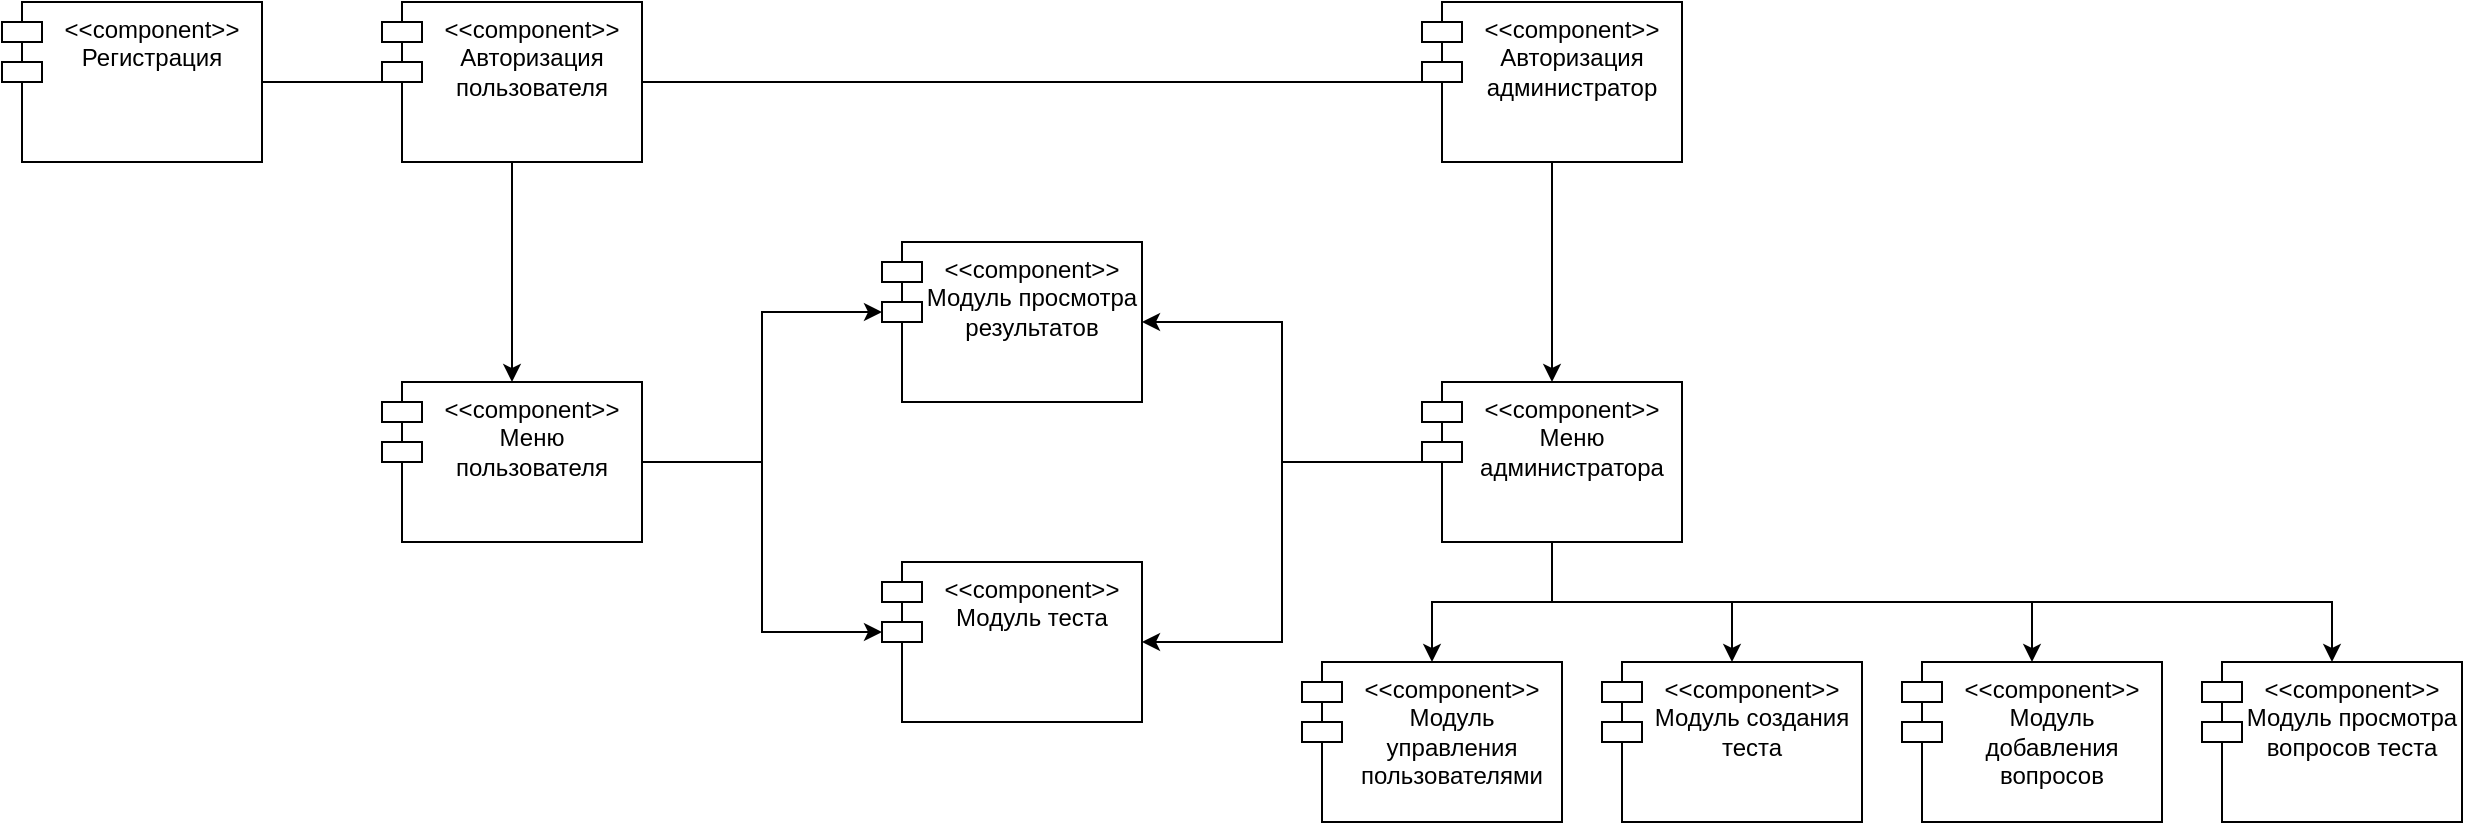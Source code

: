 <mxfile version="27.0.5">
  <diagram name="Страница — 1" id="raytGPQWB1sMbpxo9JsJ">
    <mxGraphModel dx="727" dy="894" grid="1" gridSize="10" guides="1" tooltips="1" connect="1" arrows="1" fold="1" page="1" pageScale="1" pageWidth="827" pageHeight="1169" math="0" shadow="0">
      <root>
        <mxCell id="0" />
        <mxCell id="1" parent="0" />
        <mxCell id="d-wHWU-lPd4PVJSTKTPC-24" style="edgeStyle=orthogonalEdgeStyle;rounded=0;orthogonalLoop=1;jettySize=auto;html=1;entryX=1;entryY=0.5;entryDx=0;entryDy=0;endArrow=none;startFill=0;" parent="1" source="gHUTr6KLnwbmnB4W2IIv-2" target="gHUTr6KLnwbmnB4W2IIv-3" edge="1">
          <mxGeometry relative="1" as="geometry" />
        </mxCell>
        <mxCell id="d-wHWU-lPd4PVJSTKTPC-25" style="edgeStyle=orthogonalEdgeStyle;rounded=0;orthogonalLoop=1;jettySize=auto;html=1;entryX=0.5;entryY=0;entryDx=0;entryDy=0;" parent="1" source="gHUTr6KLnwbmnB4W2IIv-2" target="gHUTr6KLnwbmnB4W2IIv-5" edge="1">
          <mxGeometry relative="1" as="geometry" />
        </mxCell>
        <mxCell id="ND67p0wvAoAOrSauSeuI-2" style="edgeStyle=orthogonalEdgeStyle;rounded=0;orthogonalLoop=1;jettySize=auto;html=1;endArrow=none;startFill=0;" edge="1" parent="1" source="gHUTr6KLnwbmnB4W2IIv-2" target="gHUTr6KLnwbmnB4W2IIv-4">
          <mxGeometry relative="1" as="geometry" />
        </mxCell>
        <mxCell id="gHUTr6KLnwbmnB4W2IIv-2" value="&amp;lt;&amp;lt;component&amp;gt;&amp;gt;&lt;div&gt;Авторизация&lt;/div&gt;&lt;div&gt;пользователя&lt;/div&gt;" style="shape=module;align=left;spacingLeft=20;align=center;verticalAlign=top;whiteSpace=wrap;html=1;" parent="1" vertex="1">
          <mxGeometry x="1220" y="150" width="130" height="80" as="geometry" />
        </mxCell>
        <mxCell id="gHUTr6KLnwbmnB4W2IIv-3" value="&amp;lt;&amp;lt;component&amp;gt;&amp;gt;&lt;div&gt;Регистрация&lt;/div&gt;" style="shape=module;align=left;spacingLeft=20;align=center;verticalAlign=top;whiteSpace=wrap;html=1;" parent="1" vertex="1">
          <mxGeometry x="1030" y="150" width="130" height="80" as="geometry" />
        </mxCell>
        <mxCell id="d-wHWU-lPd4PVJSTKTPC-26" style="edgeStyle=orthogonalEdgeStyle;rounded=0;orthogonalLoop=1;jettySize=auto;html=1;entryX=0.5;entryY=0;entryDx=0;entryDy=0;" parent="1" source="gHUTr6KLnwbmnB4W2IIv-4" target="gHUTr6KLnwbmnB4W2IIv-8" edge="1">
          <mxGeometry relative="1" as="geometry" />
        </mxCell>
        <mxCell id="gHUTr6KLnwbmnB4W2IIv-4" value="&amp;lt;&amp;lt;component&amp;gt;&amp;gt;&lt;div&gt;Авторизация администратор&lt;/div&gt;" style="shape=module;align=left;spacingLeft=20;align=center;verticalAlign=top;whiteSpace=wrap;html=1;" parent="1" vertex="1">
          <mxGeometry x="1740" y="150" width="130" height="80" as="geometry" />
        </mxCell>
        <mxCell id="gHUTr6KLnwbmnB4W2IIv-5" value="&amp;lt;&amp;lt;component&amp;gt;&amp;gt;&lt;div&gt;Меню пользователя&lt;/div&gt;" style="shape=module;align=left;spacingLeft=20;align=center;verticalAlign=top;whiteSpace=wrap;html=1;" parent="1" vertex="1">
          <mxGeometry x="1220" y="340" width="130" height="80" as="geometry" />
        </mxCell>
        <mxCell id="gHUTr6KLnwbmnB4W2IIv-6" value="&amp;lt;&amp;lt;component&amp;gt;&amp;gt;&lt;div&gt;Модуль теста&lt;/div&gt;" style="shape=module;align=left;spacingLeft=20;align=center;verticalAlign=top;whiteSpace=wrap;html=1;" parent="1" vertex="1">
          <mxGeometry x="1470" y="430" width="130" height="80" as="geometry" />
        </mxCell>
        <mxCell id="gHUTr6KLnwbmnB4W2IIv-7" value="&amp;lt;&amp;lt;component&amp;gt;&amp;gt;&lt;div&gt;Модуль управления пользователями&lt;/div&gt;" style="shape=module;align=left;spacingLeft=20;align=center;verticalAlign=top;whiteSpace=wrap;html=1;" parent="1" vertex="1">
          <mxGeometry x="1680" y="480" width="130" height="80" as="geometry" />
        </mxCell>
        <mxCell id="d-wHWU-lPd4PVJSTKTPC-10" style="edgeStyle=orthogonalEdgeStyle;rounded=0;orthogonalLoop=1;jettySize=auto;html=1;entryX=0.5;entryY=0;entryDx=0;entryDy=0;" parent="1" source="gHUTr6KLnwbmnB4W2IIv-8" target="gHUTr6KLnwbmnB4W2IIv-7" edge="1">
          <mxGeometry relative="1" as="geometry" />
        </mxCell>
        <mxCell id="d-wHWU-lPd4PVJSTKTPC-11" style="edgeStyle=orthogonalEdgeStyle;rounded=0;orthogonalLoop=1;jettySize=auto;html=1;exitX=0.5;exitY=1;exitDx=0;exitDy=0;entryX=0.5;entryY=0;entryDx=0;entryDy=0;" parent="1" source="gHUTr6KLnwbmnB4W2IIv-8" target="gHUTr6KLnwbmnB4W2IIv-9" edge="1">
          <mxGeometry relative="1" as="geometry" />
        </mxCell>
        <mxCell id="d-wHWU-lPd4PVJSTKTPC-12" style="edgeStyle=orthogonalEdgeStyle;rounded=0;orthogonalLoop=1;jettySize=auto;html=1;exitX=0.5;exitY=1;exitDx=0;exitDy=0;entryX=0.5;entryY=0;entryDx=0;entryDy=0;" parent="1" source="gHUTr6KLnwbmnB4W2IIv-8" target="gHUTr6KLnwbmnB4W2IIv-10" edge="1">
          <mxGeometry relative="1" as="geometry" />
        </mxCell>
        <mxCell id="d-wHWU-lPd4PVJSTKTPC-13" style="edgeStyle=orthogonalEdgeStyle;rounded=0;orthogonalLoop=1;jettySize=auto;html=1;exitX=0.5;exitY=1;exitDx=0;exitDy=0;entryX=0.5;entryY=0;entryDx=0;entryDy=0;" parent="1" source="gHUTr6KLnwbmnB4W2IIv-8" target="gHUTr6KLnwbmnB4W2IIv-11" edge="1">
          <mxGeometry relative="1" as="geometry" />
        </mxCell>
        <mxCell id="d-wHWU-lPd4PVJSTKTPC-20" style="edgeStyle=orthogonalEdgeStyle;rounded=0;orthogonalLoop=1;jettySize=auto;html=1;entryX=1;entryY=0.5;entryDx=0;entryDy=0;" parent="1" source="gHUTr6KLnwbmnB4W2IIv-8" target="gHUTr6KLnwbmnB4W2IIv-6" edge="1">
          <mxGeometry relative="1" as="geometry" />
        </mxCell>
        <mxCell id="d-wHWU-lPd4PVJSTKTPC-21" style="edgeStyle=orthogonalEdgeStyle;rounded=0;orthogonalLoop=1;jettySize=auto;html=1;entryX=1;entryY=0.5;entryDx=0;entryDy=0;" parent="1" source="gHUTr6KLnwbmnB4W2IIv-8" target="gHUTr6KLnwbmnB4W2IIv-12" edge="1">
          <mxGeometry relative="1" as="geometry" />
        </mxCell>
        <mxCell id="gHUTr6KLnwbmnB4W2IIv-8" value="&amp;lt;&amp;lt;component&amp;gt;&amp;gt;&lt;div&gt;Меню администратора&lt;/div&gt;" style="shape=module;align=left;spacingLeft=20;align=center;verticalAlign=top;whiteSpace=wrap;html=1;" parent="1" vertex="1">
          <mxGeometry x="1740" y="340" width="130" height="80" as="geometry" />
        </mxCell>
        <mxCell id="gHUTr6KLnwbmnB4W2IIv-9" value="&amp;lt;&amp;lt;component&amp;gt;&amp;gt;&lt;div&gt;Модуль создания теста&lt;/div&gt;" style="shape=module;align=left;spacingLeft=20;align=center;verticalAlign=top;whiteSpace=wrap;html=1;" parent="1" vertex="1">
          <mxGeometry x="1830" y="480" width="130" height="80" as="geometry" />
        </mxCell>
        <mxCell id="gHUTr6KLnwbmnB4W2IIv-10" value="&amp;lt;&amp;lt;component&amp;gt;&amp;gt;&lt;div&gt;Модуль добавления вопросов&lt;/div&gt;" style="shape=module;align=left;spacingLeft=20;align=center;verticalAlign=top;whiteSpace=wrap;html=1;" parent="1" vertex="1">
          <mxGeometry x="1980" y="480" width="130" height="80" as="geometry" />
        </mxCell>
        <mxCell id="gHUTr6KLnwbmnB4W2IIv-11" value="&amp;lt;&amp;lt;component&amp;gt;&amp;gt;&lt;div&gt;Модуль просмотра вопросов теста&lt;/div&gt;" style="shape=module;align=left;spacingLeft=20;align=center;verticalAlign=top;whiteSpace=wrap;html=1;" parent="1" vertex="1">
          <mxGeometry x="2130" y="480" width="130" height="80" as="geometry" />
        </mxCell>
        <mxCell id="gHUTr6KLnwbmnB4W2IIv-12" value="&amp;lt;&amp;lt;component&amp;gt;&amp;gt;&lt;div&gt;Модуль просмотра результатов&lt;/div&gt;" style="shape=module;align=left;spacingLeft=20;align=center;verticalAlign=top;whiteSpace=wrap;html=1;" parent="1" vertex="1">
          <mxGeometry x="1470" y="270" width="130" height="80" as="geometry" />
        </mxCell>
        <mxCell id="d-wHWU-lPd4PVJSTKTPC-22" style="edgeStyle=orthogonalEdgeStyle;rounded=0;orthogonalLoop=1;jettySize=auto;html=1;entryX=0;entryY=0;entryDx=0;entryDy=35;entryPerimeter=0;" parent="1" source="gHUTr6KLnwbmnB4W2IIv-5" target="gHUTr6KLnwbmnB4W2IIv-12" edge="1">
          <mxGeometry relative="1" as="geometry" />
        </mxCell>
        <mxCell id="d-wHWU-lPd4PVJSTKTPC-23" style="edgeStyle=orthogonalEdgeStyle;rounded=0;orthogonalLoop=1;jettySize=auto;html=1;entryX=0;entryY=0;entryDx=0;entryDy=35;entryPerimeter=0;" parent="1" source="gHUTr6KLnwbmnB4W2IIv-5" target="gHUTr6KLnwbmnB4W2IIv-6" edge="1">
          <mxGeometry relative="1" as="geometry" />
        </mxCell>
      </root>
    </mxGraphModel>
  </diagram>
</mxfile>

